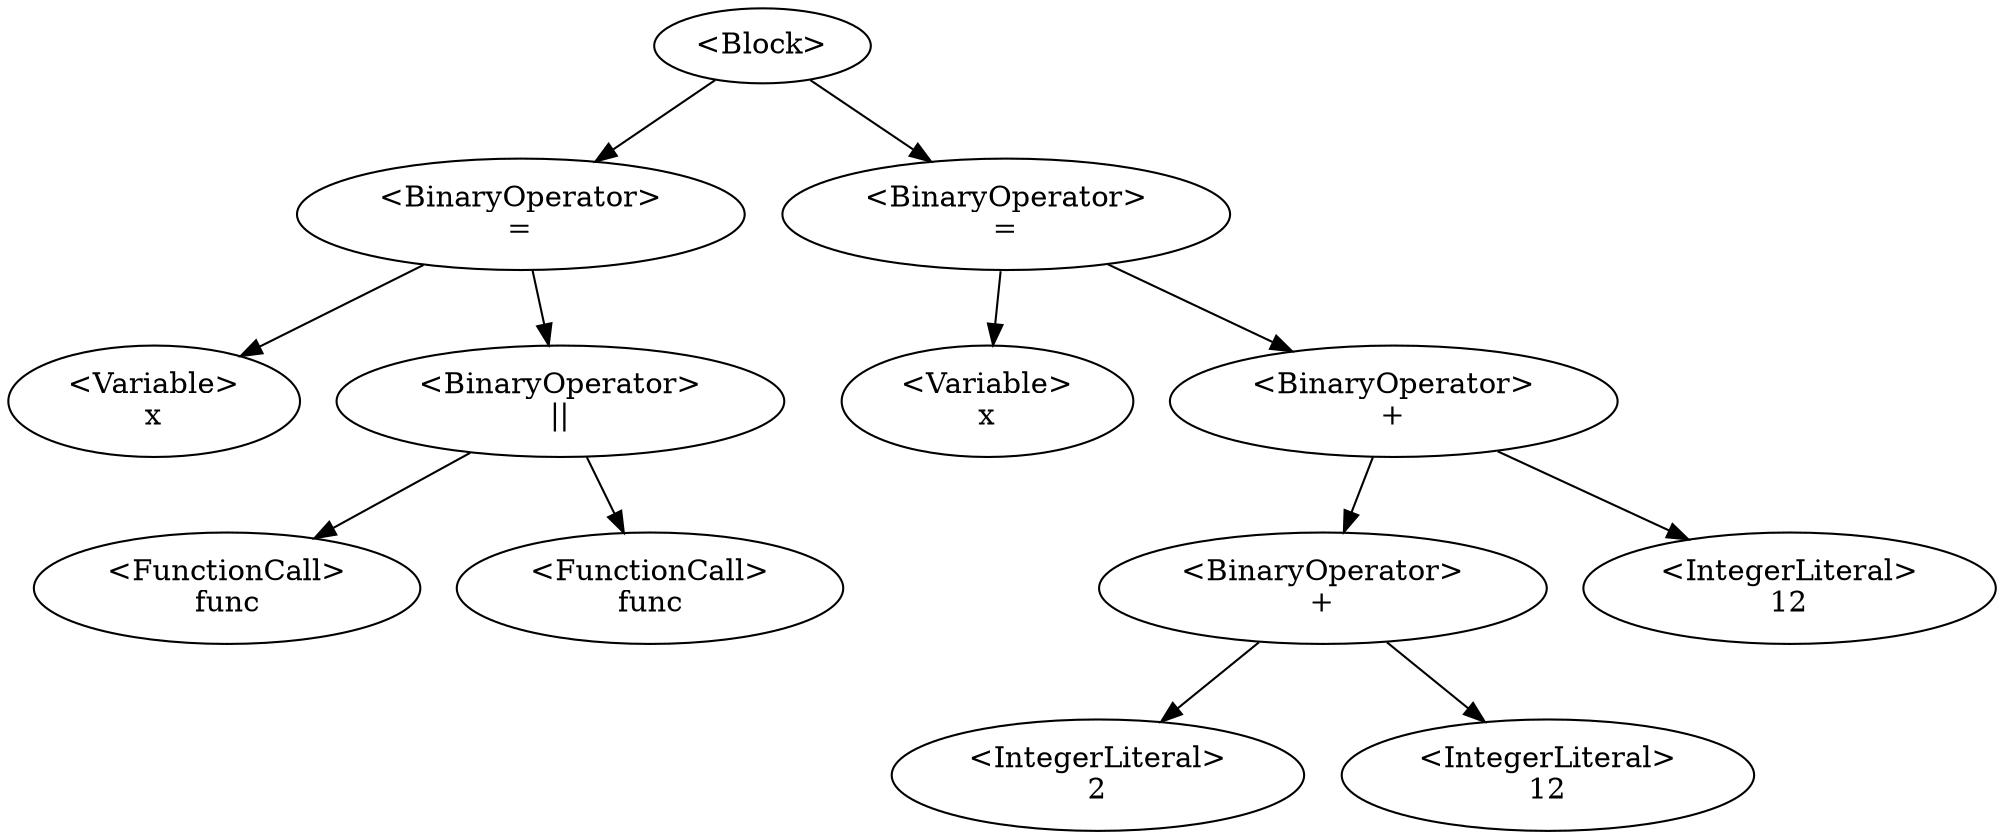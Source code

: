 digraph G {
0 [label="<Block>"];0->2;0->9;
2 [label="<BinaryOperator>\n="];2->1;2->5;
1 [label="<Variable>\nx"];
5 [label="<BinaryOperator>\n||"];5->4;5->7;
4 [label="<FunctionCall>\nfunc"];
7 [label="<FunctionCall>\nfunc"];
9 [label="<BinaryOperator>\n="];9->8;9->13;
8 [label="<Variable>\nx"];
13 [label="<BinaryOperator>\n+"];13->11;13->14;
11 [label="<BinaryOperator>\n+"];11->10;11->12;
10 [label="<IntegerLiteral>\n2"];
12 [label="<IntegerLiteral>\n12"];
14 [label="<IntegerLiteral>\n12"];
}